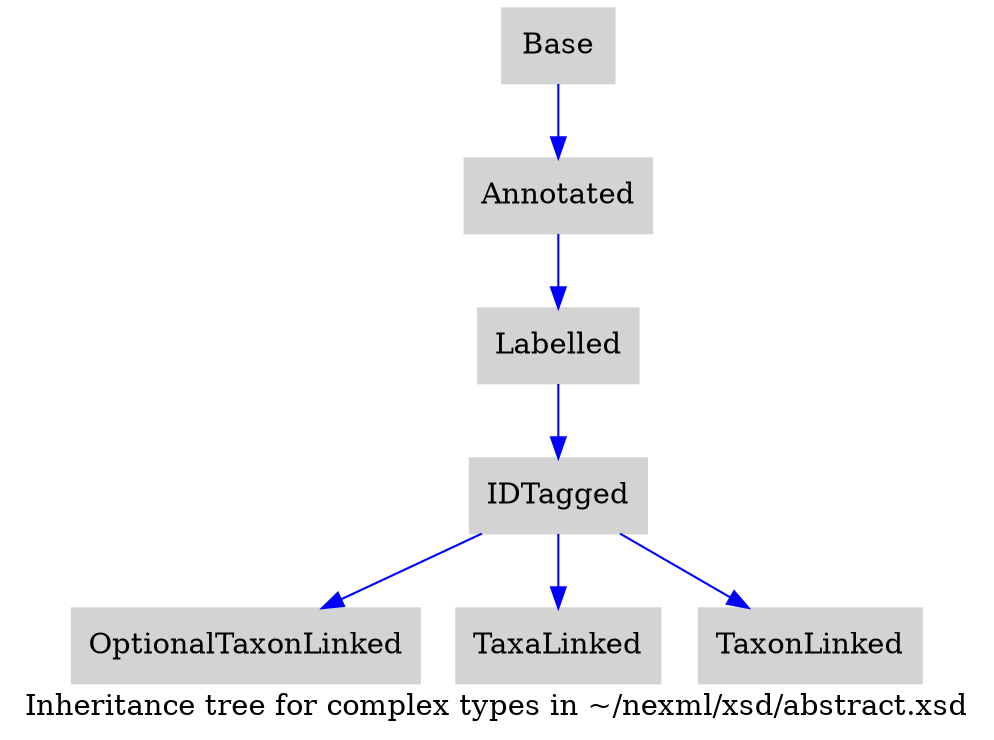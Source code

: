 /*
    this graphviz graph documents the nexml inheritance tree
    from /Users/priyam/nexml/nexml.github.io/nexml/xsd/abstract.xsd upwards. Graph generated on Tue Sep 23 12:49:33 2014    from template: $Id$    
*/
digraph inheritance {
    label="Inheritance tree for complex types in ~/nexml/xsd/abstract.xsd";
                                                                Annotated [URL="/doc/schema-1/abstract/#Annotated",shape=box,color=lightgrey,style=filled];
                                                                        Base -> Annotated [color=blue];
                                                                                Base [URL="/doc/schema-1/meta/annotations/#Base",shape=box,color=lightgrey,style=filled];
                                                                                                                IDTagged [URL="/doc/schema-1/abstract/#IDTagged",shape=box,color=lightgrey,style=filled];
                                                                        Labelled -> IDTagged [color=blue];
                                                                                Labelled [URL="/doc/schema-1/abstract/#Labelled",shape=box,color=lightgrey,style=filled];
                                                                                Annotated -> Labelled [color=blue];
                                                                                                                                                                                                                                                                                                                                                                                                                                                                                            OptionalTaxonLinked [URL="/doc/schema-1/abstract/#OptionalTaxonLinked",shape=box,color=lightgrey,style=filled];
                                                                        IDTagged -> OptionalTaxonLinked [color=blue];
                                                                                                                                                                                                                                                                                                                                                                                                                                    TaxaLinked [URL="/doc/schema-1/abstract/#TaxaLinked",shape=box,color=lightgrey,style=filled];
                                                                        IDTagged -> TaxaLinked [color=blue];
                                                                                                                                                                                                                                                                                                                                                                                                                                    TaxonLinked [URL="/doc/schema-1/abstract/#TaxonLinked",shape=box,color=lightgrey,style=filled];
                                                                        IDTagged -> TaxonLinked [color=blue];
                                                                                                                                                                                                                                                                                                                                                                                }


